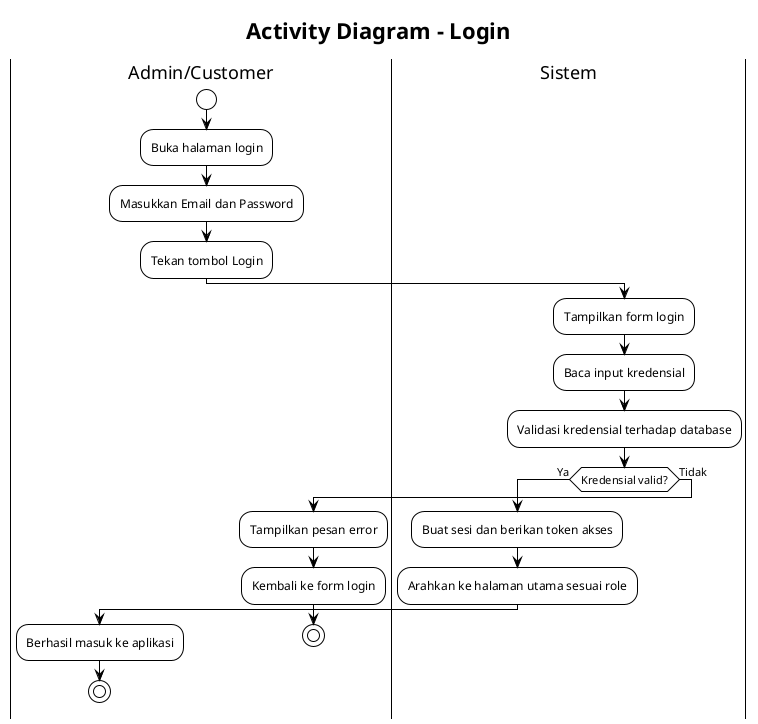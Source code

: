 @startuml Activity_Diagram_Login
!theme plain
title Activity Diagram - Login

|Admin/Customer|
start
:Buka halaman login;
:Masukkan Email dan Password;
:Tekan tombol Login;

|Sistem|
:Tampilkan form login;
:Baca input kredensial;
:Validasi kredensial terhadap database;

if (Kredensial valid?) then (Ya)
  :Buat sesi dan berikan token akses;
  :Arahkan ke halaman utama sesuai role;
  
  |Admin/Customer|
  :Berhasil masuk ke aplikasi;
  stop
else (Tidak)
  :Tampilkan pesan error;
  
  |Admin/Customer|
  :Kembali ke form login;
  stop
endif

@enduml